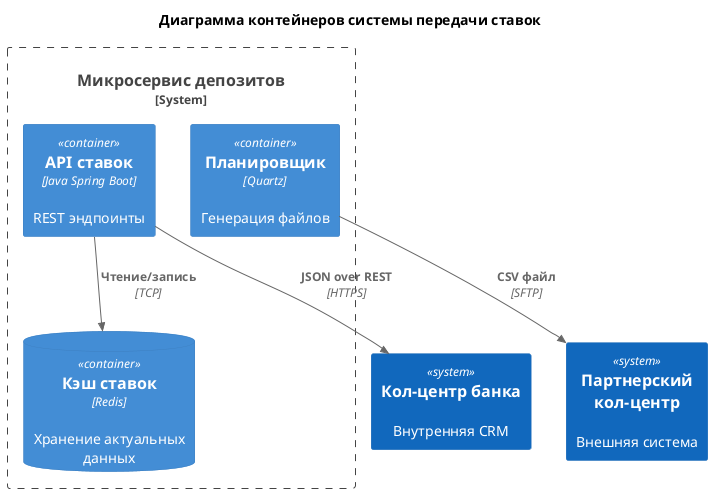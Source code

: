 @startuml
!include <C4/C4_Container>

title Диаграмма контейнеров системы передачи ставок

System_Boundary(микросервис, "Микросервис депозитов") {
    Container(api, "API ставок", "Java Spring Boot", "REST эндпоинты")
    Container(scheduler, "Планировщик", "Quartz", "Генерация файлов")
    ContainerDb(redis, "Кэш ставок", "Redis", "Хранение актуальных данных")
}

System(колцентр_банк, "Кол-центр банка", "Внутренняя CRM")
System(партнер, "Партнерский кол-центр", "Внешняя система")

Rel(api, колцентр_банк, "JSON over REST", "HTTPS")
Rel(scheduler, партнер, "CSV файл", "SFTP")
Rel(api, redis, "Чтение/запись", "TCP")
@enduml